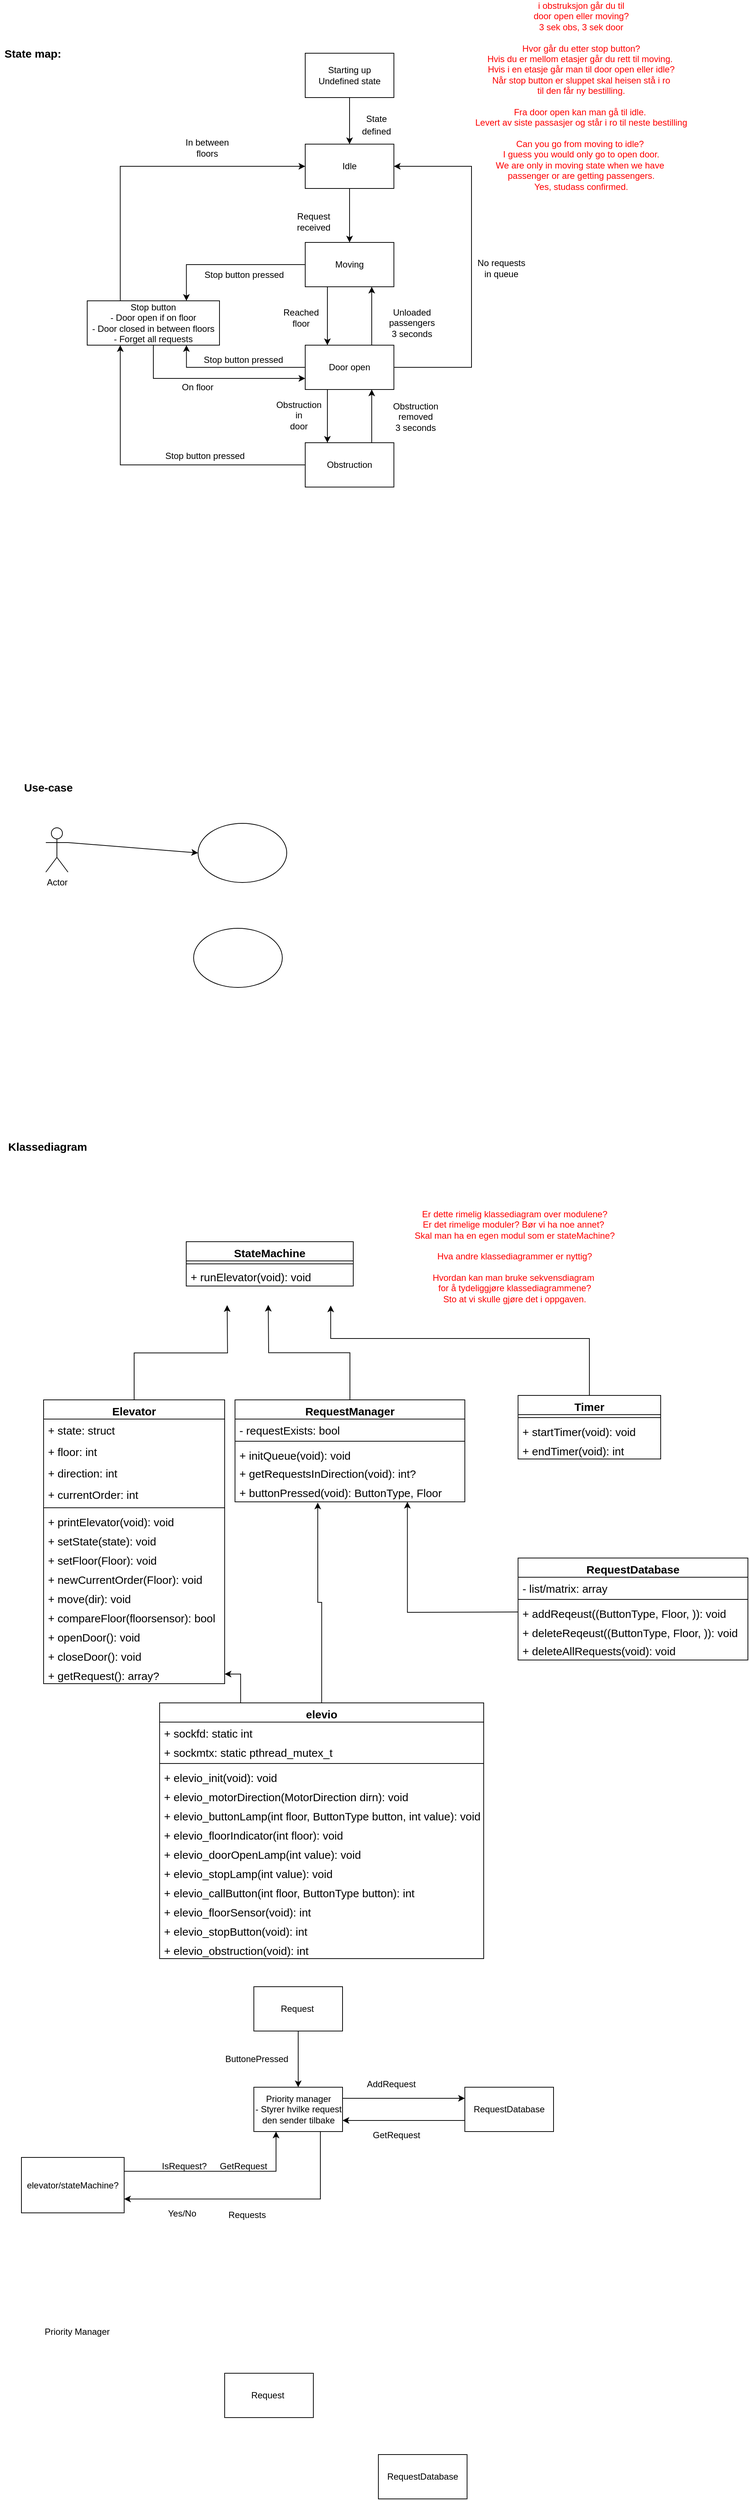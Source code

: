 <mxfile version="16.5.6" type="github">
  <diagram id="8NEq0hroGglhktnPBBMH" name="Page-1">
    <mxGraphModel dx="1158" dy="764" grid="0" gridSize="10" guides="1" tooltips="1" connect="1" arrows="1" fold="1" page="1" pageScale="1" pageWidth="827" pageHeight="1169" math="0" shadow="0">
      <root>
        <mxCell id="0" />
        <mxCell id="1" parent="0" />
        <mxCell id="E1bPl1AIaGPnapOTr_YQ-4" style="edgeStyle=orthogonalEdgeStyle;rounded=0;orthogonalLoop=1;jettySize=auto;html=1;exitX=0.5;exitY=1;exitDx=0;exitDy=0;entryX=0.5;entryY=0;entryDx=0;entryDy=0;" parent="1" source="E1bPl1AIaGPnapOTr_YQ-1" target="E1bPl1AIaGPnapOTr_YQ-2" edge="1">
          <mxGeometry relative="1" as="geometry" />
        </mxCell>
        <mxCell id="E1bPl1AIaGPnapOTr_YQ-1" value="Starting up&lt;br&gt;Undefined state" style="rounded=0;whiteSpace=wrap;html=1;" parent="1" vertex="1">
          <mxGeometry x="436" y="383" width="120" height="60" as="geometry" />
        </mxCell>
        <mxCell id="ezmMmhLHtiu1pCIrmiN--1" style="edgeStyle=orthogonalEdgeStyle;rounded=0;orthogonalLoop=1;jettySize=auto;html=1;exitX=0.5;exitY=1;exitDx=0;exitDy=0;" edge="1" parent="1" source="E1bPl1AIaGPnapOTr_YQ-2" target="E1bPl1AIaGPnapOTr_YQ-5">
          <mxGeometry relative="1" as="geometry" />
        </mxCell>
        <mxCell id="E1bPl1AIaGPnapOTr_YQ-2" value="Idle" style="rounded=0;whiteSpace=wrap;html=1;" parent="1" vertex="1">
          <mxGeometry x="436" y="506" width="120" height="60" as="geometry" />
        </mxCell>
        <mxCell id="E1bPl1AIaGPnapOTr_YQ-13" style="edgeStyle=orthogonalEdgeStyle;rounded=0;orthogonalLoop=1;jettySize=auto;html=1;exitX=0.25;exitY=1;exitDx=0;exitDy=0;entryX=0.25;entryY=0;entryDx=0;entryDy=0;" parent="1" source="E1bPl1AIaGPnapOTr_YQ-5" target="E1bPl1AIaGPnapOTr_YQ-12" edge="1">
          <mxGeometry relative="1" as="geometry" />
        </mxCell>
        <mxCell id="E1bPl1AIaGPnapOTr_YQ-26" style="edgeStyle=orthogonalEdgeStyle;rounded=0;orthogonalLoop=1;jettySize=auto;html=1;exitX=0;exitY=0.5;exitDx=0;exitDy=0;entryX=0.75;entryY=0;entryDx=0;entryDy=0;fontSize=12;" parent="1" source="E1bPl1AIaGPnapOTr_YQ-5" target="E1bPl1AIaGPnapOTr_YQ-17" edge="1">
          <mxGeometry relative="1" as="geometry" />
        </mxCell>
        <mxCell id="E1bPl1AIaGPnapOTr_YQ-5" value="&lt;div&gt;Moving&lt;/div&gt;" style="rounded=0;whiteSpace=wrap;html=1;" parent="1" vertex="1">
          <mxGeometry x="436" y="639" width="120" height="60" as="geometry" />
        </mxCell>
        <mxCell id="E1bPl1AIaGPnapOTr_YQ-9" value="Request&lt;br&gt;received" style="text;html=1;align=center;verticalAlign=middle;resizable=0;points=[];autosize=1;strokeColor=none;fillColor=none;" parent="1" vertex="1">
          <mxGeometry x="419" y="595" width="55" height="32" as="geometry" />
        </mxCell>
        <mxCell id="E1bPl1AIaGPnapOTr_YQ-15" style="edgeStyle=orthogonalEdgeStyle;rounded=0;orthogonalLoop=1;jettySize=auto;html=1;exitX=0.75;exitY=0;exitDx=0;exitDy=0;entryX=0.75;entryY=1;entryDx=0;entryDy=0;" parent="1" source="E1bPl1AIaGPnapOTr_YQ-12" target="E1bPl1AIaGPnapOTr_YQ-5" edge="1">
          <mxGeometry relative="1" as="geometry" />
        </mxCell>
        <mxCell id="E1bPl1AIaGPnapOTr_YQ-22" style="edgeStyle=orthogonalEdgeStyle;rounded=0;orthogonalLoop=1;jettySize=auto;html=1;exitX=0.25;exitY=1;exitDx=0;exitDy=0;entryX=0.25;entryY=0;entryDx=0;entryDy=0;fontSize=12;" parent="1" source="E1bPl1AIaGPnapOTr_YQ-12" target="E1bPl1AIaGPnapOTr_YQ-18" edge="1">
          <mxGeometry relative="1" as="geometry" />
        </mxCell>
        <mxCell id="E1bPl1AIaGPnapOTr_YQ-27" style="edgeStyle=orthogonalEdgeStyle;rounded=0;orthogonalLoop=1;jettySize=auto;html=1;exitX=0;exitY=0.5;exitDx=0;exitDy=0;entryX=0.75;entryY=1;entryDx=0;entryDy=0;fontSize=12;" parent="1" source="E1bPl1AIaGPnapOTr_YQ-12" target="E1bPl1AIaGPnapOTr_YQ-17" edge="1">
          <mxGeometry relative="1" as="geometry" />
        </mxCell>
        <mxCell id="8vma9-YD2CByXny156sw-105" style="edgeStyle=orthogonalEdgeStyle;rounded=0;orthogonalLoop=1;jettySize=auto;html=1;exitX=1;exitY=0.5;exitDx=0;exitDy=0;entryX=1;entryY=0.5;entryDx=0;entryDy=0;fontSize=12;fontColor=#FF0000;" parent="1" source="E1bPl1AIaGPnapOTr_YQ-12" target="E1bPl1AIaGPnapOTr_YQ-2" edge="1">
          <mxGeometry relative="1" as="geometry">
            <Array as="points">
              <mxPoint x="661" y="808" />
              <mxPoint x="661" y="536" />
            </Array>
          </mxGeometry>
        </mxCell>
        <mxCell id="E1bPl1AIaGPnapOTr_YQ-12" value="Door open" style="rounded=0;whiteSpace=wrap;html=1;" parent="1" vertex="1">
          <mxGeometry x="436" y="778" width="120" height="60" as="geometry" />
        </mxCell>
        <mxCell id="E1bPl1AIaGPnapOTr_YQ-14" value="Reached&lt;br&gt;floor" style="text;html=1;align=center;verticalAlign=middle;resizable=0;points=[];autosize=1;strokeColor=none;fillColor=none;" parent="1" vertex="1">
          <mxGeometry x="400.5" y="725" width="58" height="32" as="geometry" />
        </mxCell>
        <mxCell id="E1bPl1AIaGPnapOTr_YQ-16" value="Unloaded &lt;br&gt;passengers&lt;br&gt;3 seconds" style="text;html=1;align=center;verticalAlign=middle;resizable=0;points=[];autosize=1;strokeColor=none;fillColor=none;" parent="1" vertex="1">
          <mxGeometry x="544" y="725" width="72" height="46" as="geometry" />
        </mxCell>
        <mxCell id="E1bPl1AIaGPnapOTr_YQ-31" style="edgeStyle=orthogonalEdgeStyle;rounded=0;orthogonalLoop=1;jettySize=auto;html=1;exitX=0.25;exitY=0;exitDx=0;exitDy=0;entryX=0;entryY=0.5;entryDx=0;entryDy=0;fontSize=12;" parent="1" source="E1bPl1AIaGPnapOTr_YQ-17" target="E1bPl1AIaGPnapOTr_YQ-2" edge="1">
          <mxGeometry relative="1" as="geometry" />
        </mxCell>
        <mxCell id="8vma9-YD2CByXny156sw-109" style="edgeStyle=orthogonalEdgeStyle;rounded=0;orthogonalLoop=1;jettySize=auto;html=1;exitX=0.5;exitY=1;exitDx=0;exitDy=0;entryX=0;entryY=0.75;entryDx=0;entryDy=0;fontSize=12;fontColor=#000000;" parent="1" source="E1bPl1AIaGPnapOTr_YQ-17" target="E1bPl1AIaGPnapOTr_YQ-12" edge="1">
          <mxGeometry relative="1" as="geometry" />
        </mxCell>
        <mxCell id="E1bPl1AIaGPnapOTr_YQ-17" value="&lt;div&gt;Stop button&lt;br&gt;&lt;/div&gt;- Door open if on floor&lt;br&gt;- Door closed in between floors&lt;br&gt;- Forget all requests" style="rounded=0;whiteSpace=wrap;html=1;" parent="1" vertex="1">
          <mxGeometry x="141" y="718" width="179" height="60" as="geometry" />
        </mxCell>
        <mxCell id="E1bPl1AIaGPnapOTr_YQ-24" style="edgeStyle=orthogonalEdgeStyle;rounded=0;orthogonalLoop=1;jettySize=auto;html=1;exitX=0.75;exitY=0;exitDx=0;exitDy=0;entryX=0.75;entryY=1;entryDx=0;entryDy=0;fontSize=12;" parent="1" source="E1bPl1AIaGPnapOTr_YQ-18" target="E1bPl1AIaGPnapOTr_YQ-12" edge="1">
          <mxGeometry relative="1" as="geometry" />
        </mxCell>
        <mxCell id="8vma9-YD2CByXny156sw-1" style="edgeStyle=orthogonalEdgeStyle;rounded=0;orthogonalLoop=1;jettySize=auto;html=1;exitX=0;exitY=0.5;exitDx=0;exitDy=0;entryX=0.25;entryY=1;entryDx=0;entryDy=0;" parent="1" source="E1bPl1AIaGPnapOTr_YQ-18" target="E1bPl1AIaGPnapOTr_YQ-17" edge="1">
          <mxGeometry relative="1" as="geometry" />
        </mxCell>
        <mxCell id="E1bPl1AIaGPnapOTr_YQ-18" value="&lt;div&gt;Obstruction&lt;/div&gt;" style="rounded=0;whiteSpace=wrap;html=1;" parent="1" vertex="1">
          <mxGeometry x="436" y="910" width="120" height="60" as="geometry" />
        </mxCell>
        <mxCell id="E1bPl1AIaGPnapOTr_YQ-19" value="&lt;font style=&quot;font-size: 15px&quot;&gt;&lt;b&gt;State map:&lt;/b&gt;&lt;/font&gt;" style="text;html=1;align=center;verticalAlign=middle;resizable=0;points=[];autosize=1;strokeColor=none;fillColor=none;" parent="1" vertex="1">
          <mxGeometry x="23" y="373" width="87" height="19" as="geometry" />
        </mxCell>
        <mxCell id="E1bPl1AIaGPnapOTr_YQ-21" value="&lt;font style=&quot;font-size: 12px&quot;&gt;State&lt;br&gt;&lt;/font&gt;&lt;div&gt;&lt;font style=&quot;font-size: 12px&quot;&gt;defined&lt;/font&gt;&lt;/div&gt;" style="text;html=1;align=center;verticalAlign=middle;resizable=0;points=[];autosize=1;strokeColor=none;fillColor=none;fontSize=14;" parent="1" vertex="1">
          <mxGeometry x="507" y="459" width="49" height="39" as="geometry" />
        </mxCell>
        <mxCell id="E1bPl1AIaGPnapOTr_YQ-23" value="&lt;div&gt;Obstruction&lt;/div&gt;&lt;div&gt;in&lt;/div&gt;&lt;div&gt;door&lt;br&gt;&lt;/div&gt;" style="text;html=1;align=center;verticalAlign=middle;resizable=0;points=[];autosize=1;strokeColor=none;fillColor=none;fontSize=12;" parent="1" vertex="1">
          <mxGeometry x="391" y="850" width="71" height="46" as="geometry" />
        </mxCell>
        <mxCell id="E1bPl1AIaGPnapOTr_YQ-25" value="Obstruction&lt;br&gt;&lt;div&gt;removed&lt;/div&gt;&lt;div&gt;3 seconds&lt;br&gt;&lt;/div&gt;" style="text;html=1;align=center;verticalAlign=middle;resizable=0;points=[];autosize=1;strokeColor=none;fillColor=none;fontSize=12;" parent="1" vertex="1">
          <mxGeometry x="549" y="852" width="71" height="46" as="geometry" />
        </mxCell>
        <mxCell id="E1bPl1AIaGPnapOTr_YQ-30" value="Stop button pressed" style="text;html=1;align=center;verticalAlign=middle;resizable=0;points=[];autosize=1;strokeColor=none;fillColor=none;fontSize=12;" parent="1" vertex="1">
          <mxGeometry x="294" y="674" width="117" height="18" as="geometry" />
        </mxCell>
        <mxCell id="E1bPl1AIaGPnapOTr_YQ-32" value="&lt;div&gt;In between &lt;br&gt;&lt;/div&gt;&lt;div&gt;floors&lt;br&gt;&lt;/div&gt;" style="text;html=1;align=center;verticalAlign=middle;resizable=0;points=[];autosize=1;strokeColor=none;fillColor=none;fontSize=12;" parent="1" vertex="1">
          <mxGeometry x="268" y="495" width="69" height="32" as="geometry" />
        </mxCell>
        <mxCell id="E1bPl1AIaGPnapOTr_YQ-35" value="Stop button pressed" style="text;html=1;align=center;verticalAlign=middle;resizable=0;points=[];autosize=1;strokeColor=none;fillColor=none;fontSize=12;" parent="1" vertex="1">
          <mxGeometry x="293" y="789" width="118" height="18" as="geometry" />
        </mxCell>
        <mxCell id="8vma9-YD2CByXny156sw-2" value="Stop button pressed" style="text;html=1;align=center;verticalAlign=middle;resizable=0;points=[];autosize=1;strokeColor=none;fillColor=none;fontSize=12;" parent="1" vertex="1">
          <mxGeometry x="241" y="919" width="118" height="18" as="geometry" />
        </mxCell>
        <mxCell id="8vma9-YD2CByXny156sw-3" value="&lt;b&gt;&lt;font style=&quot;font-size: 15px&quot;&gt;Use-case&lt;/font&gt;&lt;/b&gt;" style="text;html=1;align=center;verticalAlign=middle;resizable=0;points=[];autosize=1;strokeColor=none;fillColor=none;" parent="1" vertex="1">
          <mxGeometry x="50" y="1366" width="76" height="20" as="geometry" />
        </mxCell>
        <mxCell id="8vma9-YD2CByXny156sw-4" value="" style="ellipse;whiteSpace=wrap;html=1;" parent="1" vertex="1">
          <mxGeometry x="291" y="1425" width="120" height="80" as="geometry" />
        </mxCell>
        <mxCell id="8vma9-YD2CByXny156sw-5" value="" style="ellipse;whiteSpace=wrap;html=1;" parent="1" vertex="1">
          <mxGeometry x="285" y="1567" width="120" height="80" as="geometry" />
        </mxCell>
        <mxCell id="8vma9-YD2CByXny156sw-6" value="Actor" style="shape=umlActor;verticalLabelPosition=bottom;verticalAlign=top;html=1;outlineConnect=0;" parent="1" vertex="1">
          <mxGeometry x="85" y="1431" width="30" height="60" as="geometry" />
        </mxCell>
        <mxCell id="8vma9-YD2CByXny156sw-7" value="&lt;b&gt;&lt;font style=&quot;font-size: 15px&quot;&gt;Klassediagram&lt;/font&gt;&lt;/b&gt;" style="text;html=1;align=center;verticalAlign=middle;resizable=0;points=[];autosize=1;strokeColor=none;fillColor=none;" parent="1" vertex="1">
          <mxGeometry x="28" y="1852" width="117" height="20" as="geometry" />
        </mxCell>
        <mxCell id="8vma9-YD2CByXny156sw-12" value="" style="endArrow=classic;html=1;rounded=0;fontSize=15;exitX=1;exitY=0.333;exitDx=0;exitDy=0;exitPerimeter=0;entryX=0;entryY=0.5;entryDx=0;entryDy=0;" parent="1" source="8vma9-YD2CByXny156sw-6" target="8vma9-YD2CByXny156sw-4" edge="1">
          <mxGeometry width="50" height="50" relative="1" as="geometry">
            <mxPoint x="184" y="1486" as="sourcePoint" />
            <mxPoint x="234" y="1436" as="targetPoint" />
          </mxGeometry>
        </mxCell>
        <mxCell id="8vma9-YD2CByXny156sw-97" style="edgeStyle=orthogonalEdgeStyle;rounded=0;orthogonalLoop=1;jettySize=auto;html=1;exitX=0.5;exitY=0;exitDx=0;exitDy=0;entryX=0.245;entryY=0.996;entryDx=0;entryDy=0;entryPerimeter=0;fontSize=12;" parent="1" source="8vma9-YD2CByXny156sw-38" edge="1">
          <mxGeometry relative="1" as="geometry">
            <mxPoint x="330.37" y="2076.896" as="targetPoint" />
          </mxGeometry>
        </mxCell>
        <mxCell id="8vma9-YD2CByXny156sw-38" value="Elevator" style="swimlane;fontStyle=1;align=center;verticalAlign=top;childLayout=stackLayout;horizontal=1;startSize=26;horizontalStack=0;resizeParent=1;resizeParentMax=0;resizeLast=0;collapsible=1;marginBottom=0;rounded=0;fontSize=15;strokeColor=default;fillColor=none;" parent="1" vertex="1">
          <mxGeometry x="82" y="2205" width="245" height="384" as="geometry" />
        </mxCell>
        <mxCell id="8vma9-YD2CByXny156sw-39" value="+ state: struct" style="text;strokeColor=none;fillColor=none;align=left;verticalAlign=top;spacingLeft=4;spacingRight=4;overflow=hidden;rotatable=0;points=[[0,0.5],[1,0.5]];portConstraint=eastwest;rounded=0;fontSize=15;" parent="8vma9-YD2CByXny156sw-38" vertex="1">
          <mxGeometry y="26" width="245" height="29" as="geometry" />
        </mxCell>
        <mxCell id="8vma9-YD2CByXny156sw-42" value="+ floor: int" style="text;strokeColor=none;fillColor=none;align=left;verticalAlign=top;spacingLeft=4;spacingRight=4;overflow=hidden;rotatable=0;points=[[0,0.5],[1,0.5]];portConstraint=eastwest;rounded=0;fontSize=15;" parent="8vma9-YD2CByXny156sw-38" vertex="1">
          <mxGeometry y="55" width="245" height="29" as="geometry" />
        </mxCell>
        <mxCell id="ezmMmhLHtiu1pCIrmiN--4" value="+ direction: int" style="text;strokeColor=none;fillColor=none;align=left;verticalAlign=top;spacingLeft=4;spacingRight=4;overflow=hidden;rotatable=0;points=[[0,0.5],[1,0.5]];portConstraint=eastwest;rounded=0;fontSize=15;" vertex="1" parent="8vma9-YD2CByXny156sw-38">
          <mxGeometry y="84" width="245" height="29" as="geometry" />
        </mxCell>
        <mxCell id="8vma9-YD2CByXny156sw-44" value="+ currentOrder: int" style="text;strokeColor=none;fillColor=none;align=left;verticalAlign=top;spacingLeft=4;spacingRight=4;overflow=hidden;rotatable=0;points=[[0,0.5],[1,0.5]];portConstraint=eastwest;rounded=0;fontSize=15;" parent="8vma9-YD2CByXny156sw-38" vertex="1">
          <mxGeometry y="113" width="245" height="29" as="geometry" />
        </mxCell>
        <mxCell id="8vma9-YD2CByXny156sw-40" value="" style="line;strokeWidth=1;fillColor=none;align=left;verticalAlign=middle;spacingTop=-1;spacingLeft=3;spacingRight=3;rotatable=0;labelPosition=right;points=[];portConstraint=eastwest;rounded=0;fontSize=15;" parent="8vma9-YD2CByXny156sw-38" vertex="1">
          <mxGeometry y="142" width="245" height="8" as="geometry" />
        </mxCell>
        <mxCell id="8vma9-YD2CByXny156sw-41" value="+ printElevator(void): void" style="text;strokeColor=none;fillColor=none;align=left;verticalAlign=top;spacingLeft=4;spacingRight=4;overflow=hidden;rotatable=0;points=[[0,0.5],[1,0.5]];portConstraint=eastwest;rounded=0;fontSize=15;" parent="8vma9-YD2CByXny156sw-38" vertex="1">
          <mxGeometry y="150" width="245" height="26" as="geometry" />
        </mxCell>
        <mxCell id="8vma9-YD2CByXny156sw-45" value="+ setState(state): void" style="text;strokeColor=none;fillColor=none;align=left;verticalAlign=top;spacingLeft=4;spacingRight=4;overflow=hidden;rotatable=0;points=[[0,0.5],[1,0.5]];portConstraint=eastwest;rounded=0;fontSize=15;" parent="8vma9-YD2CByXny156sw-38" vertex="1">
          <mxGeometry y="176" width="245" height="26" as="geometry" />
        </mxCell>
        <mxCell id="ezmMmhLHtiu1pCIrmiN--5" value="+ setFloor(Floor): void" style="text;strokeColor=none;fillColor=none;align=left;verticalAlign=top;spacingLeft=4;spacingRight=4;overflow=hidden;rotatable=0;points=[[0,0.5],[1,0.5]];portConstraint=eastwest;rounded=0;fontSize=15;" vertex="1" parent="8vma9-YD2CByXny156sw-38">
          <mxGeometry y="202" width="245" height="26" as="geometry" />
        </mxCell>
        <mxCell id="8vma9-YD2CByXny156sw-46" value="+ newCurrentOrder(Floor): void" style="text;strokeColor=none;fillColor=none;align=left;verticalAlign=top;spacingLeft=4;spacingRight=4;overflow=hidden;rotatable=0;points=[[0,0.5],[1,0.5]];portConstraint=eastwest;rounded=0;fontSize=15;" parent="8vma9-YD2CByXny156sw-38" vertex="1">
          <mxGeometry y="228" width="245" height="26" as="geometry" />
        </mxCell>
        <mxCell id="ezmMmhLHtiu1pCIrmiN--6" value="+ move(dir): void" style="text;strokeColor=none;fillColor=none;align=left;verticalAlign=top;spacingLeft=4;spacingRight=4;overflow=hidden;rotatable=0;points=[[0,0.5],[1,0.5]];portConstraint=eastwest;rounded=0;fontSize=15;" vertex="1" parent="8vma9-YD2CByXny156sw-38">
          <mxGeometry y="254" width="245" height="26" as="geometry" />
        </mxCell>
        <mxCell id="ezmMmhLHtiu1pCIrmiN--7" value="+ compareFloor(floorsensor): bool" style="text;strokeColor=none;fillColor=none;align=left;verticalAlign=top;spacingLeft=4;spacingRight=4;overflow=hidden;rotatable=0;points=[[0,0.5],[1,0.5]];portConstraint=eastwest;rounded=0;fontSize=15;" vertex="1" parent="8vma9-YD2CByXny156sw-38">
          <mxGeometry y="280" width="245" height="26" as="geometry" />
        </mxCell>
        <mxCell id="ezmMmhLHtiu1pCIrmiN--8" value="+ openDoor(): void" style="text;strokeColor=none;fillColor=none;align=left;verticalAlign=top;spacingLeft=4;spacingRight=4;overflow=hidden;rotatable=0;points=[[0,0.5],[1,0.5]];portConstraint=eastwest;rounded=0;fontSize=15;" vertex="1" parent="8vma9-YD2CByXny156sw-38">
          <mxGeometry y="306" width="245" height="26" as="geometry" />
        </mxCell>
        <mxCell id="ezmMmhLHtiu1pCIrmiN--59" value="+ closeDoor(): void" style="text;strokeColor=none;fillColor=none;align=left;verticalAlign=top;spacingLeft=4;spacingRight=4;overflow=hidden;rotatable=0;points=[[0,0.5],[1,0.5]];portConstraint=eastwest;rounded=0;fontSize=15;" vertex="1" parent="8vma9-YD2CByXny156sw-38">
          <mxGeometry y="332" width="245" height="26" as="geometry" />
        </mxCell>
        <mxCell id="8vma9-YD2CByXny156sw-47" value="+ getRequest(): array?" style="text;strokeColor=none;fillColor=none;align=left;verticalAlign=top;spacingLeft=4;spacingRight=4;overflow=hidden;rotatable=0;points=[[0,0.5],[1,0.5]];portConstraint=eastwest;rounded=0;fontSize=15;" parent="8vma9-YD2CByXny156sw-38" vertex="1">
          <mxGeometry y="358" width="245" height="26" as="geometry" />
        </mxCell>
        <mxCell id="8vma9-YD2CByXny156sw-99" style="edgeStyle=orthogonalEdgeStyle;rounded=0;orthogonalLoop=1;jettySize=auto;html=1;exitX=0.5;exitY=0;exitDx=0;exitDy=0;entryX=0.491;entryY=0.979;entryDx=0;entryDy=0;entryPerimeter=0;fontSize=12;" parent="1" source="8vma9-YD2CByXny156sw-49" edge="1">
          <mxGeometry relative="1" as="geometry">
            <mxPoint x="385.966" y="2076.454" as="targetPoint" />
          </mxGeometry>
        </mxCell>
        <mxCell id="8vma9-YD2CByXny156sw-49" value="RequestManager" style="swimlane;fontStyle=1;align=center;verticalAlign=top;childLayout=stackLayout;horizontal=1;startSize=26;horizontalStack=0;resizeParent=1;resizeParentMax=0;resizeLast=0;collapsible=1;marginBottom=0;rounded=0;fontSize=15;strokeColor=default;fillColor=none;" parent="1" vertex="1">
          <mxGeometry x="341" y="2205" width="311" height="138" as="geometry" />
        </mxCell>
        <mxCell id="ezmMmhLHtiu1pCIrmiN--47" value="- requestExists: bool" style="text;strokeColor=none;fillColor=none;align=left;verticalAlign=top;spacingLeft=4;spacingRight=4;overflow=hidden;rotatable=0;points=[[0,0.5],[1,0.5]];portConstraint=eastwest;rounded=0;fontSize=15;" vertex="1" parent="8vma9-YD2CByXny156sw-49">
          <mxGeometry y="26" width="311" height="26" as="geometry" />
        </mxCell>
        <mxCell id="8vma9-YD2CByXny156sw-51" value="" style="line;strokeWidth=1;fillColor=none;align=left;verticalAlign=middle;spacingTop=-1;spacingLeft=3;spacingRight=3;rotatable=0;labelPosition=right;points=[];portConstraint=eastwest;rounded=0;fontSize=15;" parent="8vma9-YD2CByXny156sw-49" vertex="1">
          <mxGeometry y="52" width="311" height="8" as="geometry" />
        </mxCell>
        <mxCell id="8vma9-YD2CByXny156sw-52" value="+ initQueue(void): void" style="text;strokeColor=none;fillColor=none;align=left;verticalAlign=top;spacingLeft=4;spacingRight=4;overflow=hidden;rotatable=0;points=[[0,0.5],[1,0.5]];portConstraint=eastwest;rounded=0;fontSize=15;" parent="8vma9-YD2CByXny156sw-49" vertex="1">
          <mxGeometry y="60" width="311" height="26" as="geometry" />
        </mxCell>
        <mxCell id="8vma9-YD2CByXny156sw-88" value="+ getRequestsInDirection(void): int?" style="text;strokeColor=none;fillColor=none;align=left;verticalAlign=middle;spacingLeft=4;spacingRight=4;overflow=hidden;rotatable=0;points=[[0,0.5],[1,0.5]];portConstraint=eastwest;rounded=0;fontSize=15;" parent="8vma9-YD2CByXny156sw-49" vertex="1">
          <mxGeometry y="86" width="311" height="26" as="geometry" />
        </mxCell>
        <mxCell id="ezmMmhLHtiu1pCIrmiN--9" value="+ buttonPressed(void): ButtonType, Floor" style="text;strokeColor=none;fillColor=none;align=left;verticalAlign=middle;spacingLeft=4;spacingRight=4;overflow=hidden;rotatable=0;points=[[0,0.5],[1,0.5]];portConstraint=eastwest;rounded=0;fontSize=15;" vertex="1" parent="8vma9-YD2CByXny156sw-49">
          <mxGeometry y="112" width="311" height="26" as="geometry" />
        </mxCell>
        <mxCell id="8vma9-YD2CByXny156sw-100" style="edgeStyle=orthogonalEdgeStyle;rounded=0;orthogonalLoop=1;jettySize=auto;html=1;exitX=0.5;exitY=0;exitDx=0;exitDy=0;fontSize=12;entryX=0.865;entryY=1.013;entryDx=0;entryDy=0;entryPerimeter=0;" parent="1" source="8vma9-YD2CByXny156sw-58" edge="1">
          <mxGeometry relative="1" as="geometry">
            <mxPoint x="470.49" y="2077.338" as="targetPoint" />
            <Array as="points">
              <mxPoint x="821" y="2122" />
              <mxPoint x="471" y="2122" />
            </Array>
          </mxGeometry>
        </mxCell>
        <mxCell id="8vma9-YD2CByXny156sw-58" value="Timer" style="swimlane;fontStyle=1;align=center;verticalAlign=top;childLayout=stackLayout;horizontal=1;startSize=26;horizontalStack=0;resizeParent=1;resizeParentMax=0;resizeLast=0;collapsible=1;marginBottom=0;rounded=0;fontSize=15;strokeColor=default;fillColor=none;" parent="1" vertex="1">
          <mxGeometry x="724" y="2199" width="193" height="86" as="geometry" />
        </mxCell>
        <mxCell id="8vma9-YD2CByXny156sw-60" value="" style="line;strokeWidth=1;fillColor=none;align=left;verticalAlign=middle;spacingTop=-1;spacingLeft=3;spacingRight=3;rotatable=0;labelPosition=right;points=[];portConstraint=eastwest;rounded=0;fontSize=15;" parent="8vma9-YD2CByXny156sw-58" vertex="1">
          <mxGeometry y="26" width="193" height="8" as="geometry" />
        </mxCell>
        <mxCell id="8vma9-YD2CByXny156sw-61" value="+ startTimer(void): void" style="text;strokeColor=none;fillColor=none;align=left;verticalAlign=top;spacingLeft=4;spacingRight=4;overflow=hidden;rotatable=0;points=[[0,0.5],[1,0.5]];portConstraint=eastwest;rounded=0;fontSize=15;" parent="8vma9-YD2CByXny156sw-58" vertex="1">
          <mxGeometry y="34" width="193" height="26" as="geometry" />
        </mxCell>
        <mxCell id="8vma9-YD2CByXny156sw-62" value="+ endTimer(void): int" style="text;strokeColor=none;fillColor=none;align=left;verticalAlign=top;spacingLeft=4;spacingRight=4;overflow=hidden;rotatable=0;points=[[0,0.5],[1,0.5]];portConstraint=eastwest;rounded=0;fontSize=15;" parent="8vma9-YD2CByXny156sw-58" vertex="1">
          <mxGeometry y="60" width="193" height="26" as="geometry" />
        </mxCell>
        <mxCell id="8vma9-YD2CByXny156sw-101" style="edgeStyle=orthogonalEdgeStyle;rounded=0;orthogonalLoop=1;jettySize=auto;html=1;exitX=0.25;exitY=0;exitDx=0;exitDy=0;entryX=1;entryY=0.5;entryDx=0;entryDy=0;fontSize=12;" parent="1" source="8vma9-YD2CByXny156sw-65" target="8vma9-YD2CByXny156sw-47" edge="1">
          <mxGeometry relative="1" as="geometry" />
        </mxCell>
        <mxCell id="ezmMmhLHtiu1pCIrmiN--35" style="edgeStyle=orthogonalEdgeStyle;rounded=0;orthogonalLoop=1;jettySize=auto;html=1;exitX=0.5;exitY=0;exitDx=0;exitDy=0;entryX=0.36;entryY=1.038;entryDx=0;entryDy=0;entryPerimeter=0;" edge="1" parent="1" source="8vma9-YD2CByXny156sw-65" target="ezmMmhLHtiu1pCIrmiN--9">
          <mxGeometry relative="1" as="geometry">
            <mxPoint x="469" y="2412" as="targetPoint" />
          </mxGeometry>
        </mxCell>
        <mxCell id="8vma9-YD2CByXny156sw-65" value="elevio" style="swimlane;fontStyle=1;align=center;verticalAlign=top;childLayout=stackLayout;horizontal=1;startSize=26;horizontalStack=0;resizeParent=1;resizeParentMax=0;resizeLast=0;collapsible=1;marginBottom=0;rounded=0;fontSize=15;strokeColor=default;fillColor=none;" parent="1" vertex="1">
          <mxGeometry x="239" y="2615" width="438.5" height="346" as="geometry" />
        </mxCell>
        <mxCell id="8vma9-YD2CByXny156sw-66" value="+ sockfd: static int" style="text;strokeColor=none;fillColor=none;align=left;verticalAlign=top;spacingLeft=4;spacingRight=4;overflow=hidden;rotatable=0;points=[[0,0.5],[1,0.5]];portConstraint=eastwest;rounded=0;fontSize=15;" parent="8vma9-YD2CByXny156sw-65" vertex="1">
          <mxGeometry y="26" width="438.5" height="26" as="geometry" />
        </mxCell>
        <mxCell id="8vma9-YD2CByXny156sw-69" value="+ sockmtx: static pthread_mutex_t" style="text;strokeColor=none;fillColor=none;align=left;verticalAlign=top;spacingLeft=4;spacingRight=4;overflow=hidden;rotatable=0;points=[[0,0.5],[1,0.5]];portConstraint=eastwest;rounded=0;fontSize=15;" parent="8vma9-YD2CByXny156sw-65" vertex="1">
          <mxGeometry y="52" width="438.5" height="26" as="geometry" />
        </mxCell>
        <mxCell id="8vma9-YD2CByXny156sw-67" value="" style="line;strokeWidth=1;fillColor=none;align=left;verticalAlign=middle;spacingTop=-1;spacingLeft=3;spacingRight=3;rotatable=0;labelPosition=right;points=[];portConstraint=eastwest;rounded=0;fontSize=15;" parent="8vma9-YD2CByXny156sw-65" vertex="1">
          <mxGeometry y="78" width="438.5" height="8" as="geometry" />
        </mxCell>
        <mxCell id="8vma9-YD2CByXny156sw-68" value="+ elevio_init(void): void" style="text;strokeColor=none;fillColor=none;align=left;verticalAlign=top;spacingLeft=4;spacingRight=4;overflow=hidden;rotatable=0;points=[[0,0.5],[1,0.5]];portConstraint=eastwest;rounded=0;fontSize=15;" parent="8vma9-YD2CByXny156sw-65" vertex="1">
          <mxGeometry y="86" width="438.5" height="26" as="geometry" />
        </mxCell>
        <mxCell id="8vma9-YD2CByXny156sw-70" value="+ elevio_motorDirection(MotorDirection dirn): void" style="text;strokeColor=none;fillColor=none;align=left;verticalAlign=top;spacingLeft=4;spacingRight=4;overflow=hidden;rotatable=0;points=[[0,0.5],[1,0.5]];portConstraint=eastwest;rounded=0;fontSize=15;" parent="8vma9-YD2CByXny156sw-65" vertex="1">
          <mxGeometry y="112" width="438.5" height="26" as="geometry" />
        </mxCell>
        <mxCell id="8vma9-YD2CByXny156sw-74" value="+ elevio_buttonLamp(int floor, ButtonType button, int value): void" style="text;strokeColor=none;fillColor=none;align=left;verticalAlign=top;spacingLeft=4;spacingRight=4;overflow=hidden;rotatable=0;points=[[0,0.5],[1,0.5]];portConstraint=eastwest;rounded=0;fontSize=15;" parent="8vma9-YD2CByXny156sw-65" vertex="1">
          <mxGeometry y="138" width="438.5" height="26" as="geometry" />
        </mxCell>
        <mxCell id="8vma9-YD2CByXny156sw-75" value="+ elevio_floorIndicator(int floor): void" style="text;strokeColor=none;fillColor=none;align=left;verticalAlign=top;spacingLeft=4;spacingRight=4;overflow=hidden;rotatable=0;points=[[0,0.5],[1,0.5]];portConstraint=eastwest;rounded=0;fontSize=15;" parent="8vma9-YD2CByXny156sw-65" vertex="1">
          <mxGeometry y="164" width="438.5" height="26" as="geometry" />
        </mxCell>
        <mxCell id="8vma9-YD2CByXny156sw-76" value="+ elevio_doorOpenLamp(int value): void" style="text;strokeColor=none;fillColor=none;align=left;verticalAlign=top;spacingLeft=4;spacingRight=4;overflow=hidden;rotatable=0;points=[[0,0.5],[1,0.5]];portConstraint=eastwest;rounded=0;fontSize=15;" parent="8vma9-YD2CByXny156sw-65" vertex="1">
          <mxGeometry y="190" width="438.5" height="26" as="geometry" />
        </mxCell>
        <mxCell id="8vma9-YD2CByXny156sw-77" value="+ elevio_stopLamp(int value): void" style="text;strokeColor=none;fillColor=none;align=left;verticalAlign=top;spacingLeft=4;spacingRight=4;overflow=hidden;rotatable=0;points=[[0,0.5],[1,0.5]];portConstraint=eastwest;rounded=0;fontSize=15;" parent="8vma9-YD2CByXny156sw-65" vertex="1">
          <mxGeometry y="216" width="438.5" height="26" as="geometry" />
        </mxCell>
        <mxCell id="8vma9-YD2CByXny156sw-78" value="+ elevio_callButton(int floor, ButtonType button): int" style="text;strokeColor=none;fillColor=none;align=left;verticalAlign=top;spacingLeft=4;spacingRight=4;overflow=hidden;rotatable=0;points=[[0,0.5],[1,0.5]];portConstraint=eastwest;rounded=0;fontSize=15;" parent="8vma9-YD2CByXny156sw-65" vertex="1">
          <mxGeometry y="242" width="438.5" height="26" as="geometry" />
        </mxCell>
        <mxCell id="8vma9-YD2CByXny156sw-79" value="+ elevio_floorSensor(void): int" style="text;strokeColor=none;fillColor=none;align=left;verticalAlign=top;spacingLeft=4;spacingRight=4;overflow=hidden;rotatable=0;points=[[0,0.5],[1,0.5]];portConstraint=eastwest;rounded=0;fontSize=15;" parent="8vma9-YD2CByXny156sw-65" vertex="1">
          <mxGeometry y="268" width="438.5" height="26" as="geometry" />
        </mxCell>
        <mxCell id="8vma9-YD2CByXny156sw-80" value="+ elevio_stopButton(void): int" style="text;strokeColor=none;fillColor=none;align=left;verticalAlign=top;spacingLeft=4;spacingRight=4;overflow=hidden;rotatable=0;points=[[0,0.5],[1,0.5]];portConstraint=eastwest;rounded=0;fontSize=15;" parent="8vma9-YD2CByXny156sw-65" vertex="1">
          <mxGeometry y="294" width="438.5" height="26" as="geometry" />
        </mxCell>
        <mxCell id="8vma9-YD2CByXny156sw-81" value="+ elevio_obstruction(void): int" style="text;strokeColor=none;fillColor=none;align=left;verticalAlign=top;spacingLeft=4;spacingRight=4;overflow=hidden;rotatable=0;points=[[0,0.5],[1,0.5]];portConstraint=eastwest;rounded=0;fontSize=15;" parent="8vma9-YD2CByXny156sw-65" vertex="1">
          <mxGeometry y="320" width="438.5" height="26" as="geometry" />
        </mxCell>
        <mxCell id="8vma9-YD2CByXny156sw-90" value="StateMachine" style="swimlane;fontStyle=1;align=center;verticalAlign=top;childLayout=stackLayout;horizontal=1;startSize=26;horizontalStack=0;resizeParent=1;resizeParentMax=0;resizeLast=0;collapsible=1;marginBottom=0;rounded=0;fontSize=15;strokeColor=default;fillColor=none;" parent="1" vertex="1">
          <mxGeometry x="275" y="1991" width="226" height="60" as="geometry" />
        </mxCell>
        <mxCell id="8vma9-YD2CByXny156sw-92" value="" style="line;strokeWidth=1;fillColor=none;align=left;verticalAlign=middle;spacingTop=-1;spacingLeft=3;spacingRight=3;rotatable=0;labelPosition=right;points=[];portConstraint=eastwest;rounded=0;fontSize=15;" parent="8vma9-YD2CByXny156sw-90" vertex="1">
          <mxGeometry y="26" width="226" height="8" as="geometry" />
        </mxCell>
        <mxCell id="8vma9-YD2CByXny156sw-103" value="+ runElevator(void): void" style="text;strokeColor=none;fillColor=none;align=left;verticalAlign=middle;spacingLeft=4;spacingRight=4;overflow=hidden;rotatable=0;points=[[0,0.5],[1,0.5]];portConstraint=eastwest;rounded=0;fontSize=15;" parent="8vma9-YD2CByXny156sw-90" vertex="1">
          <mxGeometry y="34" width="226" height="26" as="geometry" />
        </mxCell>
        <mxCell id="8vma9-YD2CByXny156sw-104" value="i obstruksjon går du til&lt;br&gt;door open eller moving?&lt;br&gt;3 sek obs, 3 sek door&lt;br&gt;&lt;br&gt;Hvor går du etter stop button?&lt;br&gt;Hvis du er mellom etasjer går du rett til moving.&amp;nbsp;&lt;br&gt;Hvis i en etasje går man til door open eller idle?&lt;br&gt;&lt;div&gt;Når stop button er sluppet skal heisen stå i ro &lt;br&gt;&lt;/div&gt;&lt;div&gt;til den får ny bestilling. &lt;br&gt;&lt;/div&gt;&lt;div&gt;&lt;br&gt;&lt;/div&gt;Fra door open kan man gå til idle.&amp;nbsp;&lt;br&gt;Levert av siste passasjer og står i ro til neste bestilling&lt;br&gt;&lt;br&gt;Can you go from moving to idle?&amp;nbsp;&lt;br&gt;I guess you would only go to open door.&lt;br&gt;We are only in moving state when we have&amp;nbsp;&lt;br&gt;&lt;div&gt;passenger or are getting passengers.&lt;/div&gt;&lt;div&gt;Yes, studass confirmed.&lt;br&gt;&lt;/div&gt;" style="text;html=1;align=center;verticalAlign=middle;resizable=0;points=[];autosize=1;strokeColor=none;fillColor=none;fontSize=12;fontColor=#FF0000;" parent="1" vertex="1">
          <mxGeometry x="661" y="313" width="295" height="256" as="geometry" />
        </mxCell>
        <mxCell id="8vma9-YD2CByXny156sw-106" value="&lt;font color=&quot;#000000&quot;&gt;No requests&lt;br&gt;in queue&lt;br&gt;&lt;/font&gt;" style="text;html=1;align=center;verticalAlign=middle;resizable=0;points=[];autosize=1;strokeColor=none;fillColor=none;fontSize=12;fontColor=#FF0000;" parent="1" vertex="1">
          <mxGeometry x="663" y="658" width="75" height="32" as="geometry" />
        </mxCell>
        <mxCell id="8vma9-YD2CByXny156sw-110" value="On floor" style="text;html=1;align=center;verticalAlign=middle;resizable=0;points=[];autosize=1;strokeColor=none;fillColor=none;fontSize=12;fontColor=#000000;" parent="1" vertex="1">
          <mxGeometry x="263" y="826" width="53" height="18" as="geometry" />
        </mxCell>
        <mxCell id="8vma9-YD2CByXny156sw-112" value="Er dette rimelig klassediagram over modulene?&lt;br&gt;Er det rimelige moduler? Bør vi ha noe annet?&amp;nbsp;&lt;br&gt;Skal man ha en egen modul som er stateMachine?&lt;br&gt;&lt;br&gt;Hva andre klassediagrammer er nyttig?&lt;br&gt;&lt;br&gt;Hvordan kan man bruke sekvensdiagram&amp;nbsp;&lt;br&gt;for å tydeliggjøre klassediagrammene?&lt;br&gt;Sto at vi skulle gjøre det i oppgaven." style="text;html=1;align=center;verticalAlign=middle;resizable=0;points=[];autosize=1;strokeColor=none;fillColor=none;fontSize=12;fontColor=#FF0000;" parent="1" vertex="1">
          <mxGeometry x="578" y="1946" width="281" height="130" as="geometry" />
        </mxCell>
        <mxCell id="ezmMmhLHtiu1pCIrmiN--38" style="edgeStyle=orthogonalEdgeStyle;rounded=0;orthogonalLoop=1;jettySize=auto;html=1;exitX=0.5;exitY=1;exitDx=0;exitDy=0;entryX=0.5;entryY=0;entryDx=0;entryDy=0;" edge="1" parent="1" source="ezmMmhLHtiu1pCIrmiN--11" target="ezmMmhLHtiu1pCIrmiN--19">
          <mxGeometry relative="1" as="geometry" />
        </mxCell>
        <mxCell id="ezmMmhLHtiu1pCIrmiN--11" value="&lt;div&gt;Request&lt;span style=&quot;white-space: pre&quot;&gt;	&lt;/span&gt;&lt;/div&gt;" style="rounded=0;whiteSpace=wrap;html=1;" vertex="1" parent="1">
          <mxGeometry x="366.5" y="2999" width="120" height="60" as="geometry" />
        </mxCell>
        <mxCell id="ezmMmhLHtiu1pCIrmiN--21" style="edgeStyle=orthogonalEdgeStyle;rounded=0;orthogonalLoop=1;jettySize=auto;html=1;exitX=1;exitY=0.25;exitDx=0;exitDy=0;entryX=0.25;entryY=1;entryDx=0;entryDy=0;" edge="1" parent="1" source="ezmMmhLHtiu1pCIrmiN--15" target="ezmMmhLHtiu1pCIrmiN--19">
          <mxGeometry relative="1" as="geometry" />
        </mxCell>
        <mxCell id="ezmMmhLHtiu1pCIrmiN--15" value="elevator/stateMachine?" style="rounded=0;whiteSpace=wrap;html=1;" vertex="1" parent="1">
          <mxGeometry x="52" y="3230" width="139" height="75" as="geometry" />
        </mxCell>
        <mxCell id="ezmMmhLHtiu1pCIrmiN--22" style="edgeStyle=orthogonalEdgeStyle;rounded=0;orthogonalLoop=1;jettySize=auto;html=1;exitX=0.75;exitY=1;exitDx=0;exitDy=0;entryX=1;entryY=0.75;entryDx=0;entryDy=0;" edge="1" parent="1" source="ezmMmhLHtiu1pCIrmiN--19" target="ezmMmhLHtiu1pCIrmiN--15">
          <mxGeometry relative="1" as="geometry" />
        </mxCell>
        <mxCell id="ezmMmhLHtiu1pCIrmiN--41" style="edgeStyle=orthogonalEdgeStyle;rounded=0;orthogonalLoop=1;jettySize=auto;html=1;exitX=1;exitY=0.25;exitDx=0;exitDy=0;entryX=0;entryY=0.25;entryDx=0;entryDy=0;" edge="1" parent="1" source="ezmMmhLHtiu1pCIrmiN--19" target="ezmMmhLHtiu1pCIrmiN--39">
          <mxGeometry relative="1" as="geometry" />
        </mxCell>
        <mxCell id="ezmMmhLHtiu1pCIrmiN--19" value="&lt;div&gt;Priority manager&lt;/div&gt;&lt;div&gt;- Styrer hvilke request den sender tilbake&lt;br&gt;&lt;/div&gt;" style="rounded=0;whiteSpace=wrap;html=1;" vertex="1" parent="1">
          <mxGeometry x="366.5" y="3135" width="120" height="60" as="geometry" />
        </mxCell>
        <mxCell id="ezmMmhLHtiu1pCIrmiN--24" value="Yes/No" style="text;html=1;align=center;verticalAlign=middle;resizable=0;points=[];autosize=1;strokeColor=none;fillColor=none;" vertex="1" parent="1">
          <mxGeometry x="244" y="3297" width="49" height="18" as="geometry" />
        </mxCell>
        <mxCell id="ezmMmhLHtiu1pCIrmiN--25" value="RequestDatabase&#xa;" style="swimlane;fontStyle=1;align=center;verticalAlign=top;childLayout=stackLayout;horizontal=1;startSize=26;horizontalStack=0;resizeParent=1;resizeParentMax=0;resizeLast=0;collapsible=1;marginBottom=0;rounded=0;fontSize=15;strokeColor=default;fillColor=none;" vertex="1" parent="1">
          <mxGeometry x="724" y="2419" width="311" height="138" as="geometry" />
        </mxCell>
        <mxCell id="ezmMmhLHtiu1pCIrmiN--26" value="- list/matrix: array" style="text;strokeColor=none;fillColor=none;align=left;verticalAlign=top;spacingLeft=4;spacingRight=4;overflow=hidden;rotatable=0;points=[[0,0.5],[1,0.5]];portConstraint=eastwest;rounded=0;fontSize=15;" vertex="1" parent="ezmMmhLHtiu1pCIrmiN--25">
          <mxGeometry y="26" width="311" height="26" as="geometry" />
        </mxCell>
        <mxCell id="ezmMmhLHtiu1pCIrmiN--27" value="" style="line;strokeWidth=1;fillColor=none;align=left;verticalAlign=middle;spacingTop=-1;spacingLeft=3;spacingRight=3;rotatable=0;labelPosition=right;points=[];portConstraint=eastwest;rounded=0;fontSize=15;" vertex="1" parent="ezmMmhLHtiu1pCIrmiN--25">
          <mxGeometry y="52" width="311" height="8" as="geometry" />
        </mxCell>
        <mxCell id="ezmMmhLHtiu1pCIrmiN--29" value="+ addReqeust((ButtonType, Floor, )): void" style="text;strokeColor=none;fillColor=none;align=left;verticalAlign=top;spacingLeft=4;spacingRight=4;overflow=hidden;rotatable=0;points=[[0,0.5],[1,0.5]];portConstraint=eastwest;rounded=0;fontSize=15;" vertex="1" parent="ezmMmhLHtiu1pCIrmiN--25">
          <mxGeometry y="60" width="311" height="26" as="geometry" />
        </mxCell>
        <mxCell id="ezmMmhLHtiu1pCIrmiN--58" value="+ deleteReqeust((ButtonType, Floor, )): void" style="text;strokeColor=none;fillColor=none;align=left;verticalAlign=top;spacingLeft=4;spacingRight=4;overflow=hidden;rotatable=0;points=[[0,0.5],[1,0.5]];portConstraint=eastwest;rounded=0;fontSize=15;" vertex="1" parent="ezmMmhLHtiu1pCIrmiN--25">
          <mxGeometry y="86" width="311" height="26" as="geometry" />
        </mxCell>
        <mxCell id="ezmMmhLHtiu1pCIrmiN--30" value="+ deleteAllRequests(void): void" style="text;strokeColor=none;fillColor=none;align=left;verticalAlign=middle;spacingLeft=4;spacingRight=4;overflow=hidden;rotatable=0;points=[[0,0.5],[1,0.5]];portConstraint=eastwest;rounded=0;fontSize=15;" vertex="1" parent="ezmMmhLHtiu1pCIrmiN--25">
          <mxGeometry y="112" width="311" height="26" as="geometry" />
        </mxCell>
        <mxCell id="ezmMmhLHtiu1pCIrmiN--33" style="edgeStyle=orthogonalEdgeStyle;rounded=0;orthogonalLoop=1;jettySize=auto;html=1;exitX=0;exitY=0.5;exitDx=0;exitDy=0;entryX=0.75;entryY=1;entryDx=0;entryDy=0;" edge="1" parent="1" target="8vma9-YD2CByXny156sw-49">
          <mxGeometry relative="1" as="geometry">
            <mxPoint x="724" y="2492" as="sourcePoint" />
          </mxGeometry>
        </mxCell>
        <mxCell id="ezmMmhLHtiu1pCIrmiN--42" style="edgeStyle=orthogonalEdgeStyle;rounded=0;orthogonalLoop=1;jettySize=auto;html=1;exitX=0;exitY=0.75;exitDx=0;exitDy=0;entryX=1;entryY=0.75;entryDx=0;entryDy=0;" edge="1" parent="1" source="ezmMmhLHtiu1pCIrmiN--39" target="ezmMmhLHtiu1pCIrmiN--19">
          <mxGeometry relative="1" as="geometry" />
        </mxCell>
        <mxCell id="ezmMmhLHtiu1pCIrmiN--39" value="&lt;div&gt;RequestDatabase&lt;/div&gt;" style="rounded=0;whiteSpace=wrap;html=1;" vertex="1" parent="1">
          <mxGeometry x="652" y="3135" width="120" height="60" as="geometry" />
        </mxCell>
        <mxCell id="ezmMmhLHtiu1pCIrmiN--43" value="&lt;div&gt;AddRequest&lt;/div&gt;" style="text;html=1;align=center;verticalAlign=middle;resizable=0;points=[];autosize=1;strokeColor=none;fillColor=none;" vertex="1" parent="1">
          <mxGeometry x="514" y="3122" width="76" height="18" as="geometry" />
        </mxCell>
        <mxCell id="ezmMmhLHtiu1pCIrmiN--44" value="GetRequest" style="text;html=1;align=center;verticalAlign=middle;resizable=0;points=[];autosize=1;strokeColor=none;fillColor=none;" vertex="1" parent="1">
          <mxGeometry x="522" y="3191" width="74" height="18" as="geometry" />
        </mxCell>
        <mxCell id="ezmMmhLHtiu1pCIrmiN--45" value="ButtonePressed" style="text;html=1;align=center;verticalAlign=middle;resizable=0;points=[];autosize=1;strokeColor=none;fillColor=none;" vertex="1" parent="1">
          <mxGeometry x="322" y="3088" width="95" height="18" as="geometry" />
        </mxCell>
        <mxCell id="ezmMmhLHtiu1pCIrmiN--48" value="IsRequest?" style="text;html=1;align=center;verticalAlign=middle;resizable=0;points=[];autosize=1;strokeColor=none;fillColor=none;" vertex="1" parent="1">
          <mxGeometry x="237" y="3233" width="70" height="18" as="geometry" />
        </mxCell>
        <mxCell id="ezmMmhLHtiu1pCIrmiN--50" value="GetRequest" style="text;html=1;align=center;verticalAlign=middle;resizable=0;points=[];autosize=1;strokeColor=none;fillColor=none;" vertex="1" parent="1">
          <mxGeometry x="315" y="3233" width="74" height="18" as="geometry" />
        </mxCell>
        <mxCell id="ezmMmhLHtiu1pCIrmiN--52" value="Requests" style="text;html=1;align=center;verticalAlign=middle;resizable=0;points=[];autosize=1;strokeColor=none;fillColor=none;" vertex="1" parent="1">
          <mxGeometry x="327" y="3299" width="60" height="18" as="geometry" />
        </mxCell>
        <mxCell id="ezmMmhLHtiu1pCIrmiN--53" value="Priority Manager" style="text;html=1;align=center;verticalAlign=middle;resizable=0;points=[];autosize=1;strokeColor=none;fillColor=none;" vertex="1" parent="1">
          <mxGeometry x="78" y="3457" width="98" height="18" as="geometry" />
        </mxCell>
        <mxCell id="ezmMmhLHtiu1pCIrmiN--55" value="&lt;div&gt;Request&lt;span style=&quot;white-space: pre&quot;&gt;	&lt;/span&gt;&lt;/div&gt;" style="rounded=0;whiteSpace=wrap;html=1;" vertex="1" parent="1">
          <mxGeometry x="327" y="3522" width="120" height="60" as="geometry" />
        </mxCell>
        <mxCell id="ezmMmhLHtiu1pCIrmiN--56" value="&lt;div&gt;RequestDatabase&lt;/div&gt;" style="rounded=0;whiteSpace=wrap;html=1;" vertex="1" parent="1">
          <mxGeometry x="535" y="3632" width="120" height="60" as="geometry" />
        </mxCell>
      </root>
    </mxGraphModel>
  </diagram>
</mxfile>
